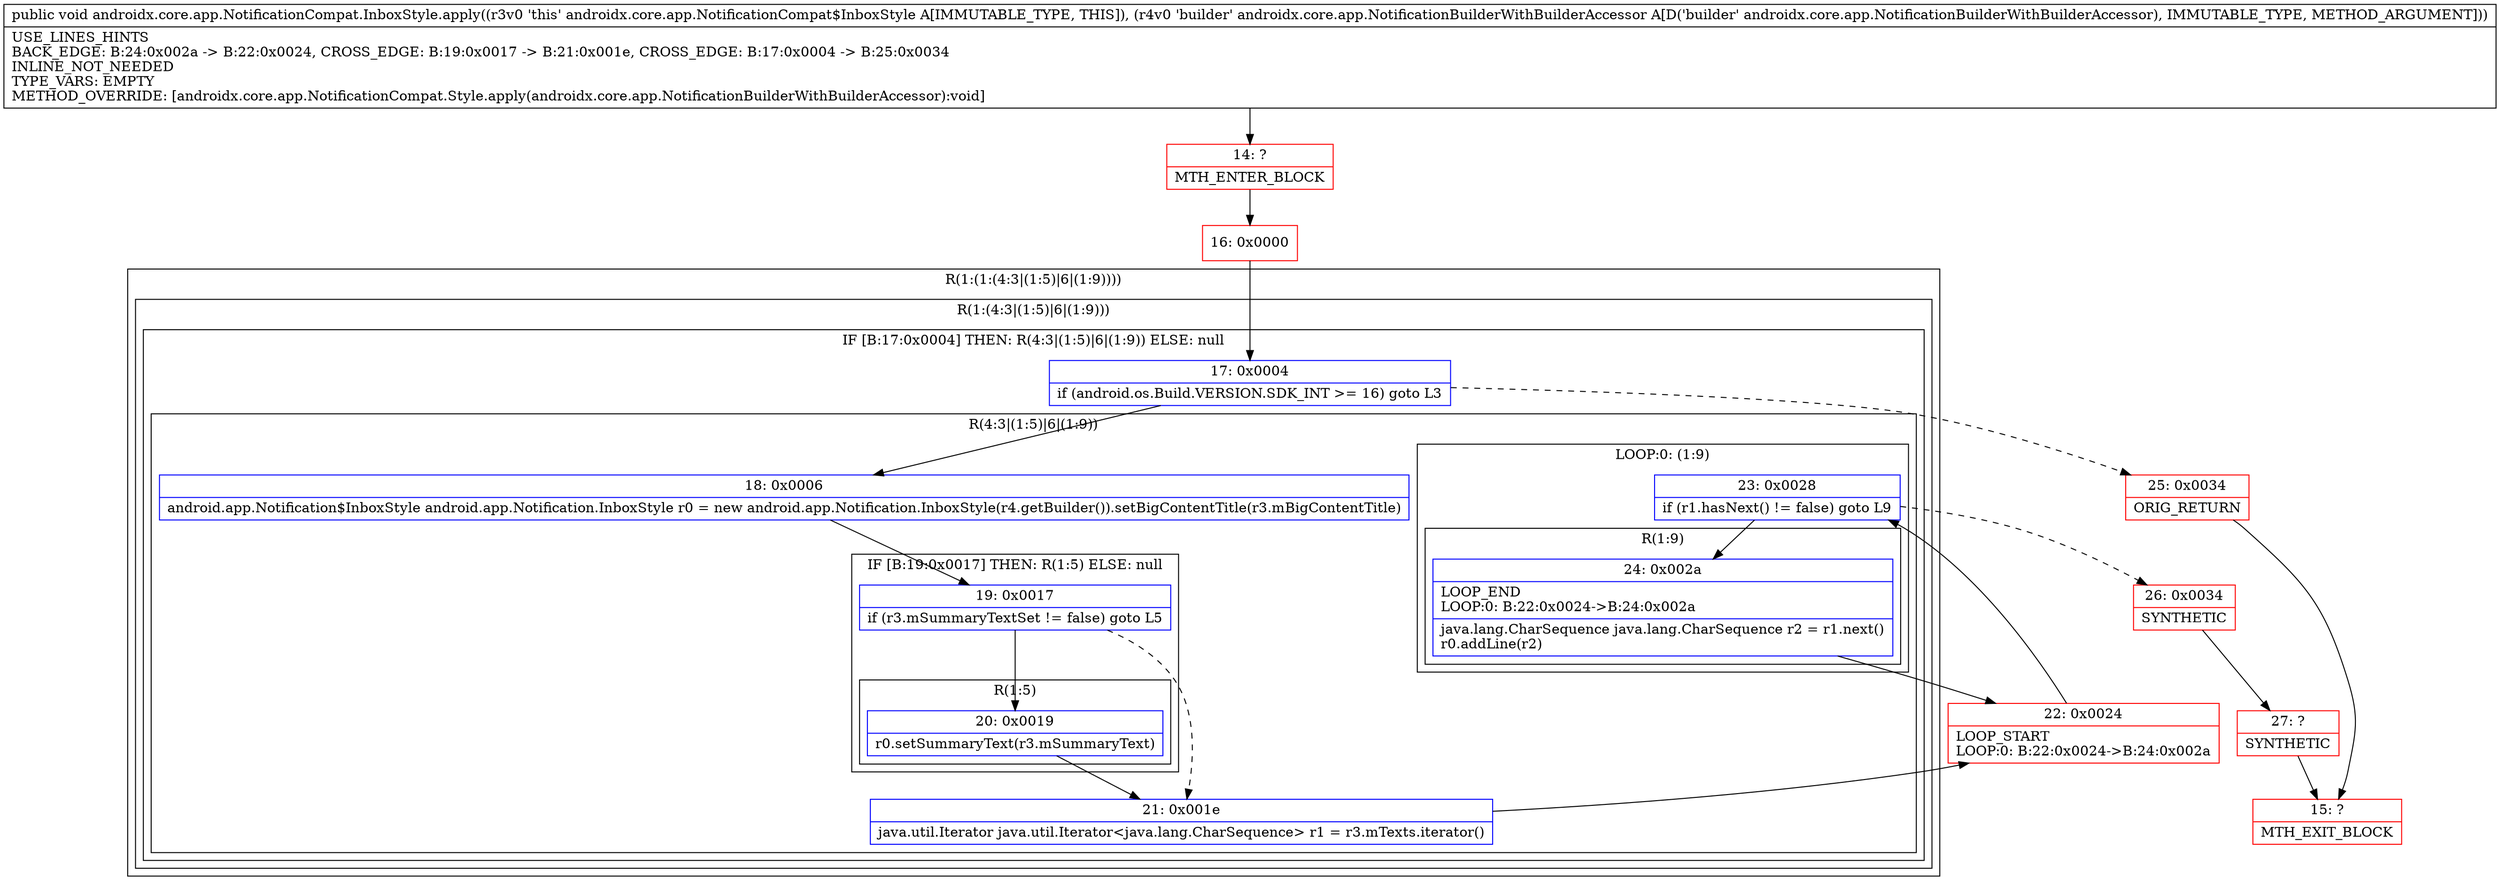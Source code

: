 digraph "CFG forandroidx.core.app.NotificationCompat.InboxStyle.apply(Landroidx\/core\/app\/NotificationBuilderWithBuilderAccessor;)V" {
subgraph cluster_Region_1394684338 {
label = "R(1:(1:(4:3|(1:5)|6|(1:9))))";
node [shape=record,color=blue];
subgraph cluster_Region_2145178834 {
label = "R(1:(4:3|(1:5)|6|(1:9)))";
node [shape=record,color=blue];
subgraph cluster_IfRegion_532860768 {
label = "IF [B:17:0x0004] THEN: R(4:3|(1:5)|6|(1:9)) ELSE: null";
node [shape=record,color=blue];
Node_17 [shape=record,label="{17\:\ 0x0004|if (android.os.Build.VERSION.SDK_INT \>= 16) goto L3\l}"];
subgraph cluster_Region_334546738 {
label = "R(4:3|(1:5)|6|(1:9))";
node [shape=record,color=blue];
Node_18 [shape=record,label="{18\:\ 0x0006|android.app.Notification$InboxStyle android.app.Notification.InboxStyle r0 = new android.app.Notification.InboxStyle(r4.getBuilder()).setBigContentTitle(r3.mBigContentTitle)\l}"];
subgraph cluster_IfRegion_1421180171 {
label = "IF [B:19:0x0017] THEN: R(1:5) ELSE: null";
node [shape=record,color=blue];
Node_19 [shape=record,label="{19\:\ 0x0017|if (r3.mSummaryTextSet != false) goto L5\l}"];
subgraph cluster_Region_1833855232 {
label = "R(1:5)";
node [shape=record,color=blue];
Node_20 [shape=record,label="{20\:\ 0x0019|r0.setSummaryText(r3.mSummaryText)\l}"];
}
}
Node_21 [shape=record,label="{21\:\ 0x001e|java.util.Iterator java.util.Iterator\<java.lang.CharSequence\> r1 = r3.mTexts.iterator()\l}"];
subgraph cluster_LoopRegion_1609996994 {
label = "LOOP:0: (1:9)";
node [shape=record,color=blue];
Node_23 [shape=record,label="{23\:\ 0x0028|if (r1.hasNext() != false) goto L9\l}"];
subgraph cluster_Region_263362651 {
label = "R(1:9)";
node [shape=record,color=blue];
Node_24 [shape=record,label="{24\:\ 0x002a|LOOP_END\lLOOP:0: B:22:0x0024\-\>B:24:0x002a\l|java.lang.CharSequence java.lang.CharSequence r2 = r1.next()\lr0.addLine(r2)\l}"];
}
}
}
}
}
}
Node_14 [shape=record,color=red,label="{14\:\ ?|MTH_ENTER_BLOCK\l}"];
Node_16 [shape=record,color=red,label="{16\:\ 0x0000}"];
Node_22 [shape=record,color=red,label="{22\:\ 0x0024|LOOP_START\lLOOP:0: B:22:0x0024\-\>B:24:0x002a\l}"];
Node_26 [shape=record,color=red,label="{26\:\ 0x0034|SYNTHETIC\l}"];
Node_27 [shape=record,color=red,label="{27\:\ ?|SYNTHETIC\l}"];
Node_15 [shape=record,color=red,label="{15\:\ ?|MTH_EXIT_BLOCK\l}"];
Node_25 [shape=record,color=red,label="{25\:\ 0x0034|ORIG_RETURN\l}"];
MethodNode[shape=record,label="{public void androidx.core.app.NotificationCompat.InboxStyle.apply((r3v0 'this' androidx.core.app.NotificationCompat$InboxStyle A[IMMUTABLE_TYPE, THIS]), (r4v0 'builder' androidx.core.app.NotificationBuilderWithBuilderAccessor A[D('builder' androidx.core.app.NotificationBuilderWithBuilderAccessor), IMMUTABLE_TYPE, METHOD_ARGUMENT]))  | USE_LINES_HINTS\lBACK_EDGE: B:24:0x002a \-\> B:22:0x0024, CROSS_EDGE: B:19:0x0017 \-\> B:21:0x001e, CROSS_EDGE: B:17:0x0004 \-\> B:25:0x0034\lINLINE_NOT_NEEDED\lTYPE_VARS: EMPTY\lMETHOD_OVERRIDE: [androidx.core.app.NotificationCompat.Style.apply(androidx.core.app.NotificationBuilderWithBuilderAccessor):void]\l}"];
MethodNode -> Node_14;Node_17 -> Node_18;
Node_17 -> Node_25[style=dashed];
Node_18 -> Node_19;
Node_19 -> Node_20;
Node_19 -> Node_21[style=dashed];
Node_20 -> Node_21;
Node_21 -> Node_22;
Node_23 -> Node_24;
Node_23 -> Node_26[style=dashed];
Node_24 -> Node_22;
Node_14 -> Node_16;
Node_16 -> Node_17;
Node_22 -> Node_23;
Node_26 -> Node_27;
Node_27 -> Node_15;
Node_25 -> Node_15;
}


